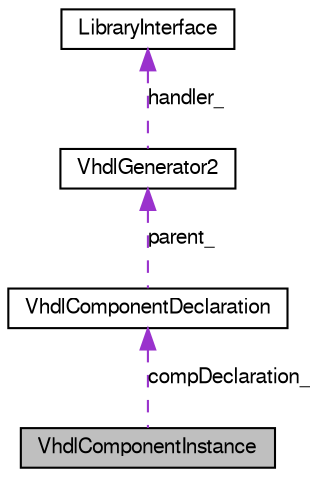 digraph G
{
  bgcolor="transparent";
  edge [fontname="FreeSans",fontsize=10,labelfontname="FreeSans",labelfontsize=10];
  node [fontname="FreeSans",fontsize=10,shape=record];
  Node1 [label="VhdlComponentInstance",height=0.2,width=0.4,color="black", fillcolor="grey75", style="filled" fontcolor="black"];
  Node2 -> Node1 [dir=back,color="darkorchid3",fontsize=10,style="dashed",label="compDeclaration_",fontname="FreeSans"];
  Node2 [label="VhdlComponentDeclaration",height=0.2,width=0.4,color="black",URL="$class_vhdl_component_declaration.html"];
  Node3 -> Node2 [dir=back,color="darkorchid3",fontsize=10,style="dashed",label="parent_",fontname="FreeSans"];
  Node3 [label="VhdlGenerator2",height=0.2,width=0.4,color="black",URL="$class_vhdl_generator2.html",tooltip="Vhdl Generator generates top-level vhdl for hierarchical component."];
  Node4 -> Node3 [dir=back,color="darkorchid3",fontsize=10,style="dashed",label="handler_",fontname="FreeSans"];
  Node4 [label="LibraryInterface",height=0.2,width=0.4,color="black",URL="$class_library_interface.html",tooltip="LibraryInterface defines an interface to operate the IP-Xact-library."];
}
